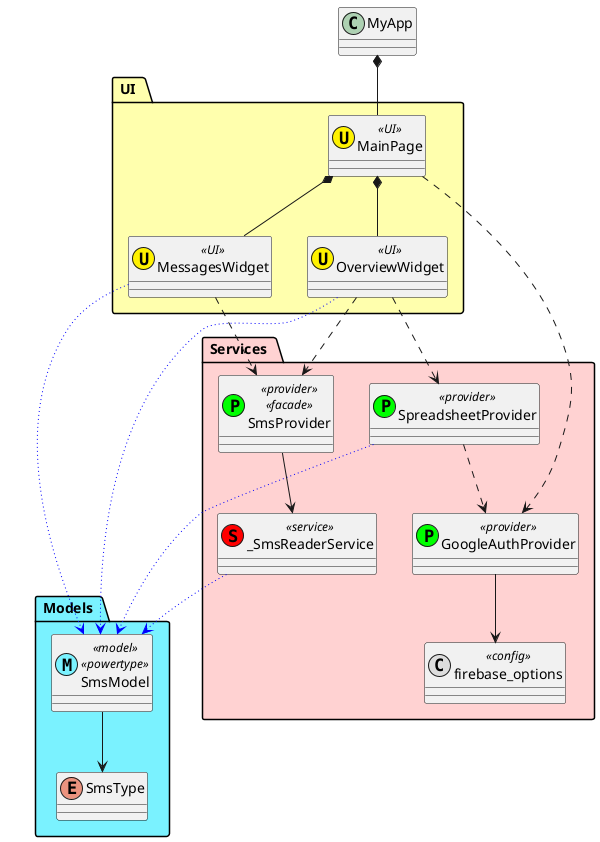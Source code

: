 @startuml
'https://plantuml.com/class-diagram
skinparam groupInheritance 2
skinparam groupInheritance 2

class MyApp



package " Models  " #7AF2FF {
    class SmsModel <<(M,#7AF2FF) model>> <<powertype>>
    enum SmsType

    SmsModel --> SmsType
}


package " Services  " #FFD2D2 {

    class GoogleAuthProvider << (P,#00FF00) provider>>
    class SmsProvider << (P,#00FF00) provider>> <<facade>>
    class SpreadsheetProvider << (P,#00FF00) provider>>

    class _SmsReaderService <<(S,#FF0000) service>>
    struct firebase_options <<(C,#dddddd)config>>

    GoogleAuthProvider --> firebase_options

    SpreadsheetProvider ..> GoogleAuthProvider
    SpreadsheetProvider ..> SmsModel #blue;line.dotted;text:blue

    SmsProvider --> _SmsReaderService
    _SmsReaderService ..> SmsModel #blue;line.dotted;text:blue
}

package " UI  " #FFFFAD {
    class MainPage <<(U,#FFF200) UI>>
    class OverviewWidget <<(U,#FFF200) UI>>
    class MessagesWidget <<(U,#FFF200) UI>>


    MyApp *-- MainPage
    MainPage *-- OverviewWidget
    MainPage *-- MessagesWidget
    MainPage ..> GoogleAuthProvider

    MessagesWidget ..> SmsProvider
    MessagesWidget ..> SmsModel #blue;line.dotted;text:blue

    OverviewWidget ..> SmsProvider
    OverviewWidget ..> SpreadsheetProvider
    OverviewWidget ..> SmsModel #blue;line.dotted;text:blue
}







@enduml